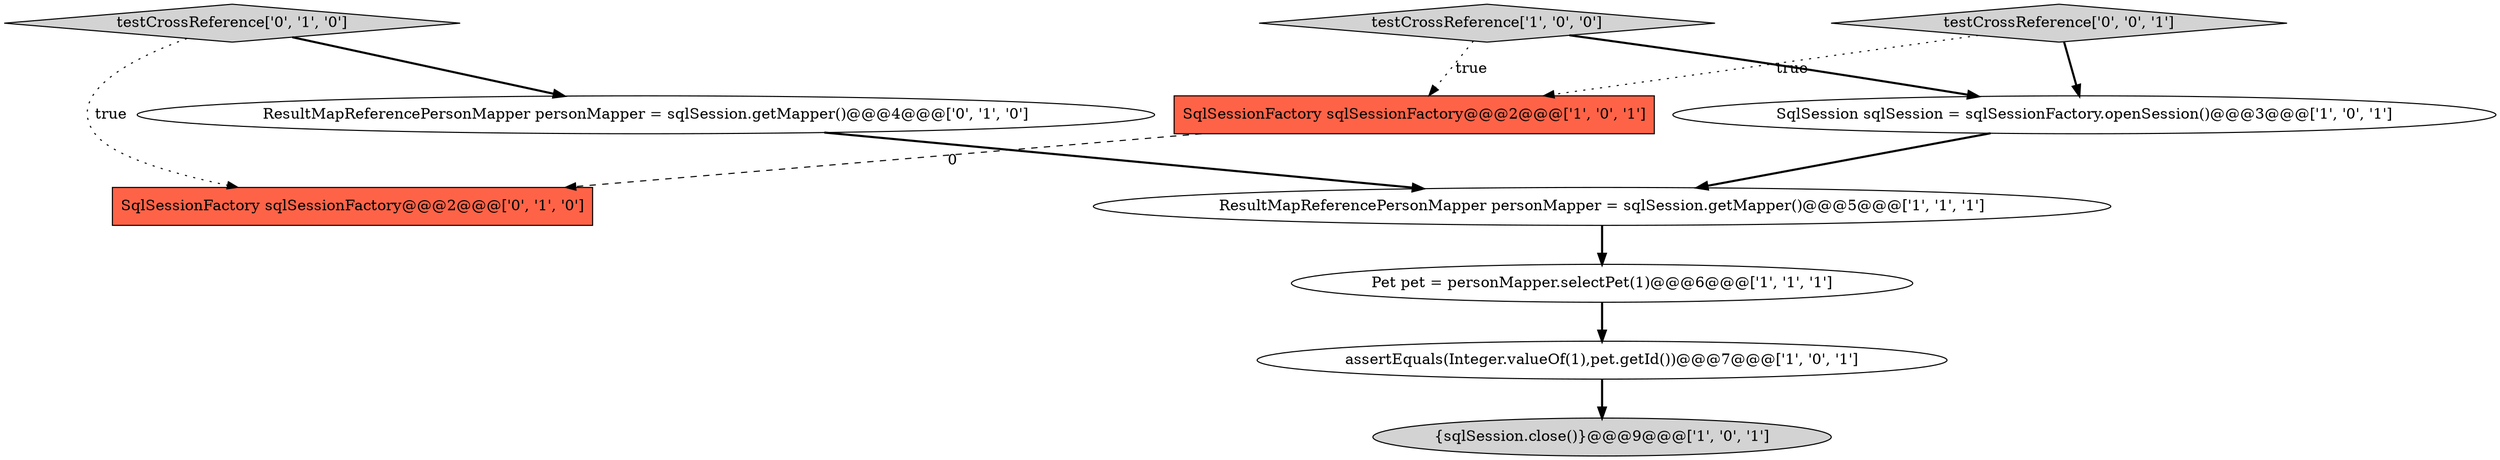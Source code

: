 digraph {
8 [style = filled, label = "SqlSessionFactory sqlSessionFactory@@@2@@@['0', '1', '0']", fillcolor = tomato, shape = box image = "AAA1AAABBB2BBB"];
3 [style = filled, label = "Pet pet = personMapper.selectPet(1)@@@6@@@['1', '1', '1']", fillcolor = white, shape = ellipse image = "AAA0AAABBB1BBB"];
7 [style = filled, label = "ResultMapReferencePersonMapper personMapper = sqlSession.getMapper()@@@4@@@['0', '1', '0']", fillcolor = white, shape = ellipse image = "AAA0AAABBB2BBB"];
9 [style = filled, label = "testCrossReference['0', '1', '0']", fillcolor = lightgray, shape = diamond image = "AAA0AAABBB2BBB"];
2 [style = filled, label = "SqlSession sqlSession = sqlSessionFactory.openSession()@@@3@@@['1', '0', '1']", fillcolor = white, shape = ellipse image = "AAA0AAABBB1BBB"];
1 [style = filled, label = "testCrossReference['1', '0', '0']", fillcolor = lightgray, shape = diamond image = "AAA0AAABBB1BBB"];
4 [style = filled, label = "assertEquals(Integer.valueOf(1),pet.getId())@@@7@@@['1', '0', '1']", fillcolor = white, shape = ellipse image = "AAA0AAABBB1BBB"];
5 [style = filled, label = "{sqlSession.close()}@@@9@@@['1', '0', '1']", fillcolor = lightgray, shape = ellipse image = "AAA0AAABBB1BBB"];
0 [style = filled, label = "SqlSessionFactory sqlSessionFactory@@@2@@@['1', '0', '1']", fillcolor = tomato, shape = box image = "AAA0AAABBB1BBB"];
6 [style = filled, label = "ResultMapReferencePersonMapper personMapper = sqlSession.getMapper()@@@5@@@['1', '1', '1']", fillcolor = white, shape = ellipse image = "AAA0AAABBB1BBB"];
10 [style = filled, label = "testCrossReference['0', '0', '1']", fillcolor = lightgray, shape = diamond image = "AAA0AAABBB3BBB"];
6->3 [style = bold, label=""];
10->0 [style = dotted, label="true"];
0->8 [style = dashed, label="0"];
10->2 [style = bold, label=""];
1->2 [style = bold, label=""];
1->0 [style = dotted, label="true"];
9->7 [style = bold, label=""];
4->5 [style = bold, label=""];
3->4 [style = bold, label=""];
2->6 [style = bold, label=""];
7->6 [style = bold, label=""];
9->8 [style = dotted, label="true"];
}
